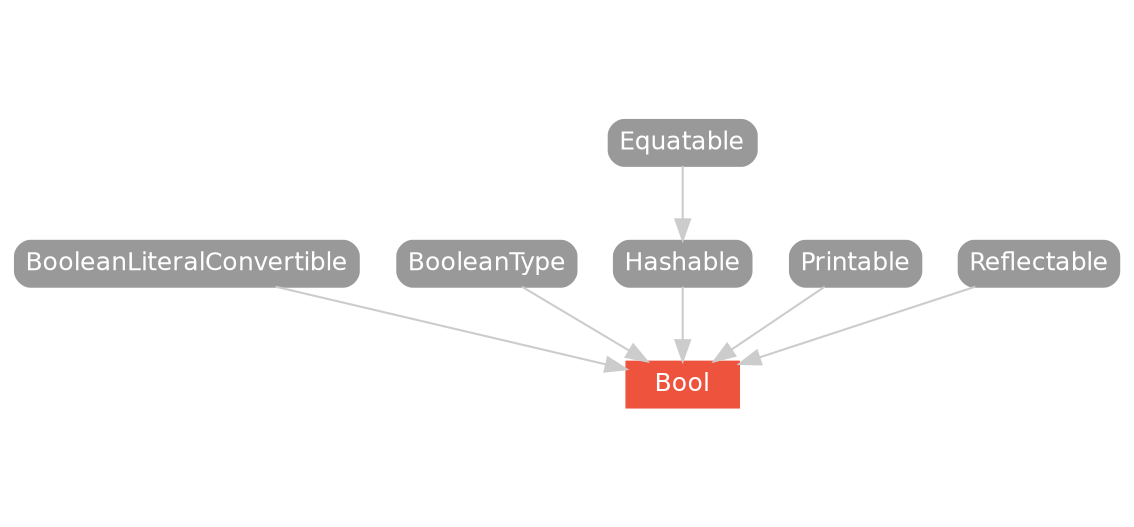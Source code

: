 strict digraph "Bool - Type Hierarchy - SwiftDoc.org" {
    pad="0.1,0.8"
    node [shape=box, style="filled,rounded", color="#999999", fillcolor="#999999", fontcolor=white, fontname=Helvetica, fontnames="Helvetica,sansserif", fontsize=12, margin="0.07,0.05", height="0.3"]
    edge [color="#cccccc"]
    "Bool" [URL="/type/Bool/", style="filled", fillcolor="#ee543d", color="#ee543d"]
    "BooleanLiteralConvertible" [URL="/protocol/BooleanLiteralConvertible/hierarchy/"]
    "BooleanType" [URL="/protocol/BooleanType/hierarchy/"]
    "Equatable" [URL="/protocol/Equatable/hierarchy/"]
    "Hashable" [URL="/protocol/Hashable/hierarchy/"]
    "Printable" [URL="/protocol/Printable/hierarchy/"]
    "Reflectable" [URL="/protocol/Reflectable/hierarchy/"]    "BooleanLiteralConvertible" -> "Bool"
    "BooleanType" -> "Bool"
    "Printable" -> "Bool"
    "Hashable" -> "Bool"
    "Reflectable" -> "Bool"
    "Equatable" -> "Hashable"
    subgraph Types {
        rank = max; "Bool";
    }
}